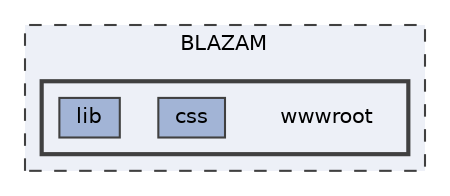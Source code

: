 digraph "BLAZAM/wwwroot"
{
 // LATEX_PDF_SIZE
  bgcolor="transparent";
  edge [fontname=Helvetica,fontsize=10,labelfontname=Helvetica,labelfontsize=10];
  node [fontname=Helvetica,fontsize=10,shape=box,height=0.2,width=0.4];
  compound=true
  subgraph clusterdir_e80ad51db410b82a01c0126aa548bb25 {
    graph [ bgcolor="#edf0f7", pencolor="grey25", label="BLAZAM", fontname=Helvetica,fontsize=10 style="filled,dashed", URL="dir_e80ad51db410b82a01c0126aa548bb25.html",tooltip=""]
  subgraph clusterdir_7b524548d6c1fc2732ca5b5e8ce3857a {
    graph [ bgcolor="#edf0f7", pencolor="grey25", label="", fontname=Helvetica,fontsize=10 style="filled,bold", URL="dir_7b524548d6c1fc2732ca5b5e8ce3857a.html",tooltip=""]
    dir_7b524548d6c1fc2732ca5b5e8ce3857a [shape=plaintext, label="wwwroot"];
  dir_c9fa14449638ea67dc99e140bc7029e1 [label="css", fillcolor="#a2b4d6", color="grey25", style="filled", URL="dir_c9fa14449638ea67dc99e140bc7029e1.html",tooltip=""];
  dir_b393be5a65b91aaba91957213959b61d [label="lib", fillcolor="#a2b4d6", color="grey25", style="filled", URL="dir_b393be5a65b91aaba91957213959b61d.html",tooltip=""];
  }
  }
}
